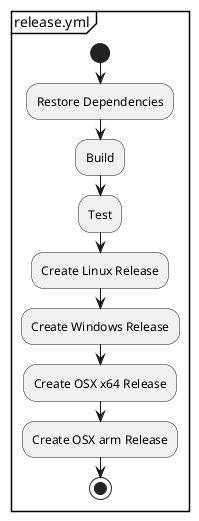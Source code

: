 @startuml
group release.yml
start
:Restore Dependencies;
:Build;
:Test;
:Create Linux Release;
:Create Windows Release;
:Create OSX x64 Release;
:Create OSX arm Release;
stop
end group
@enduml
